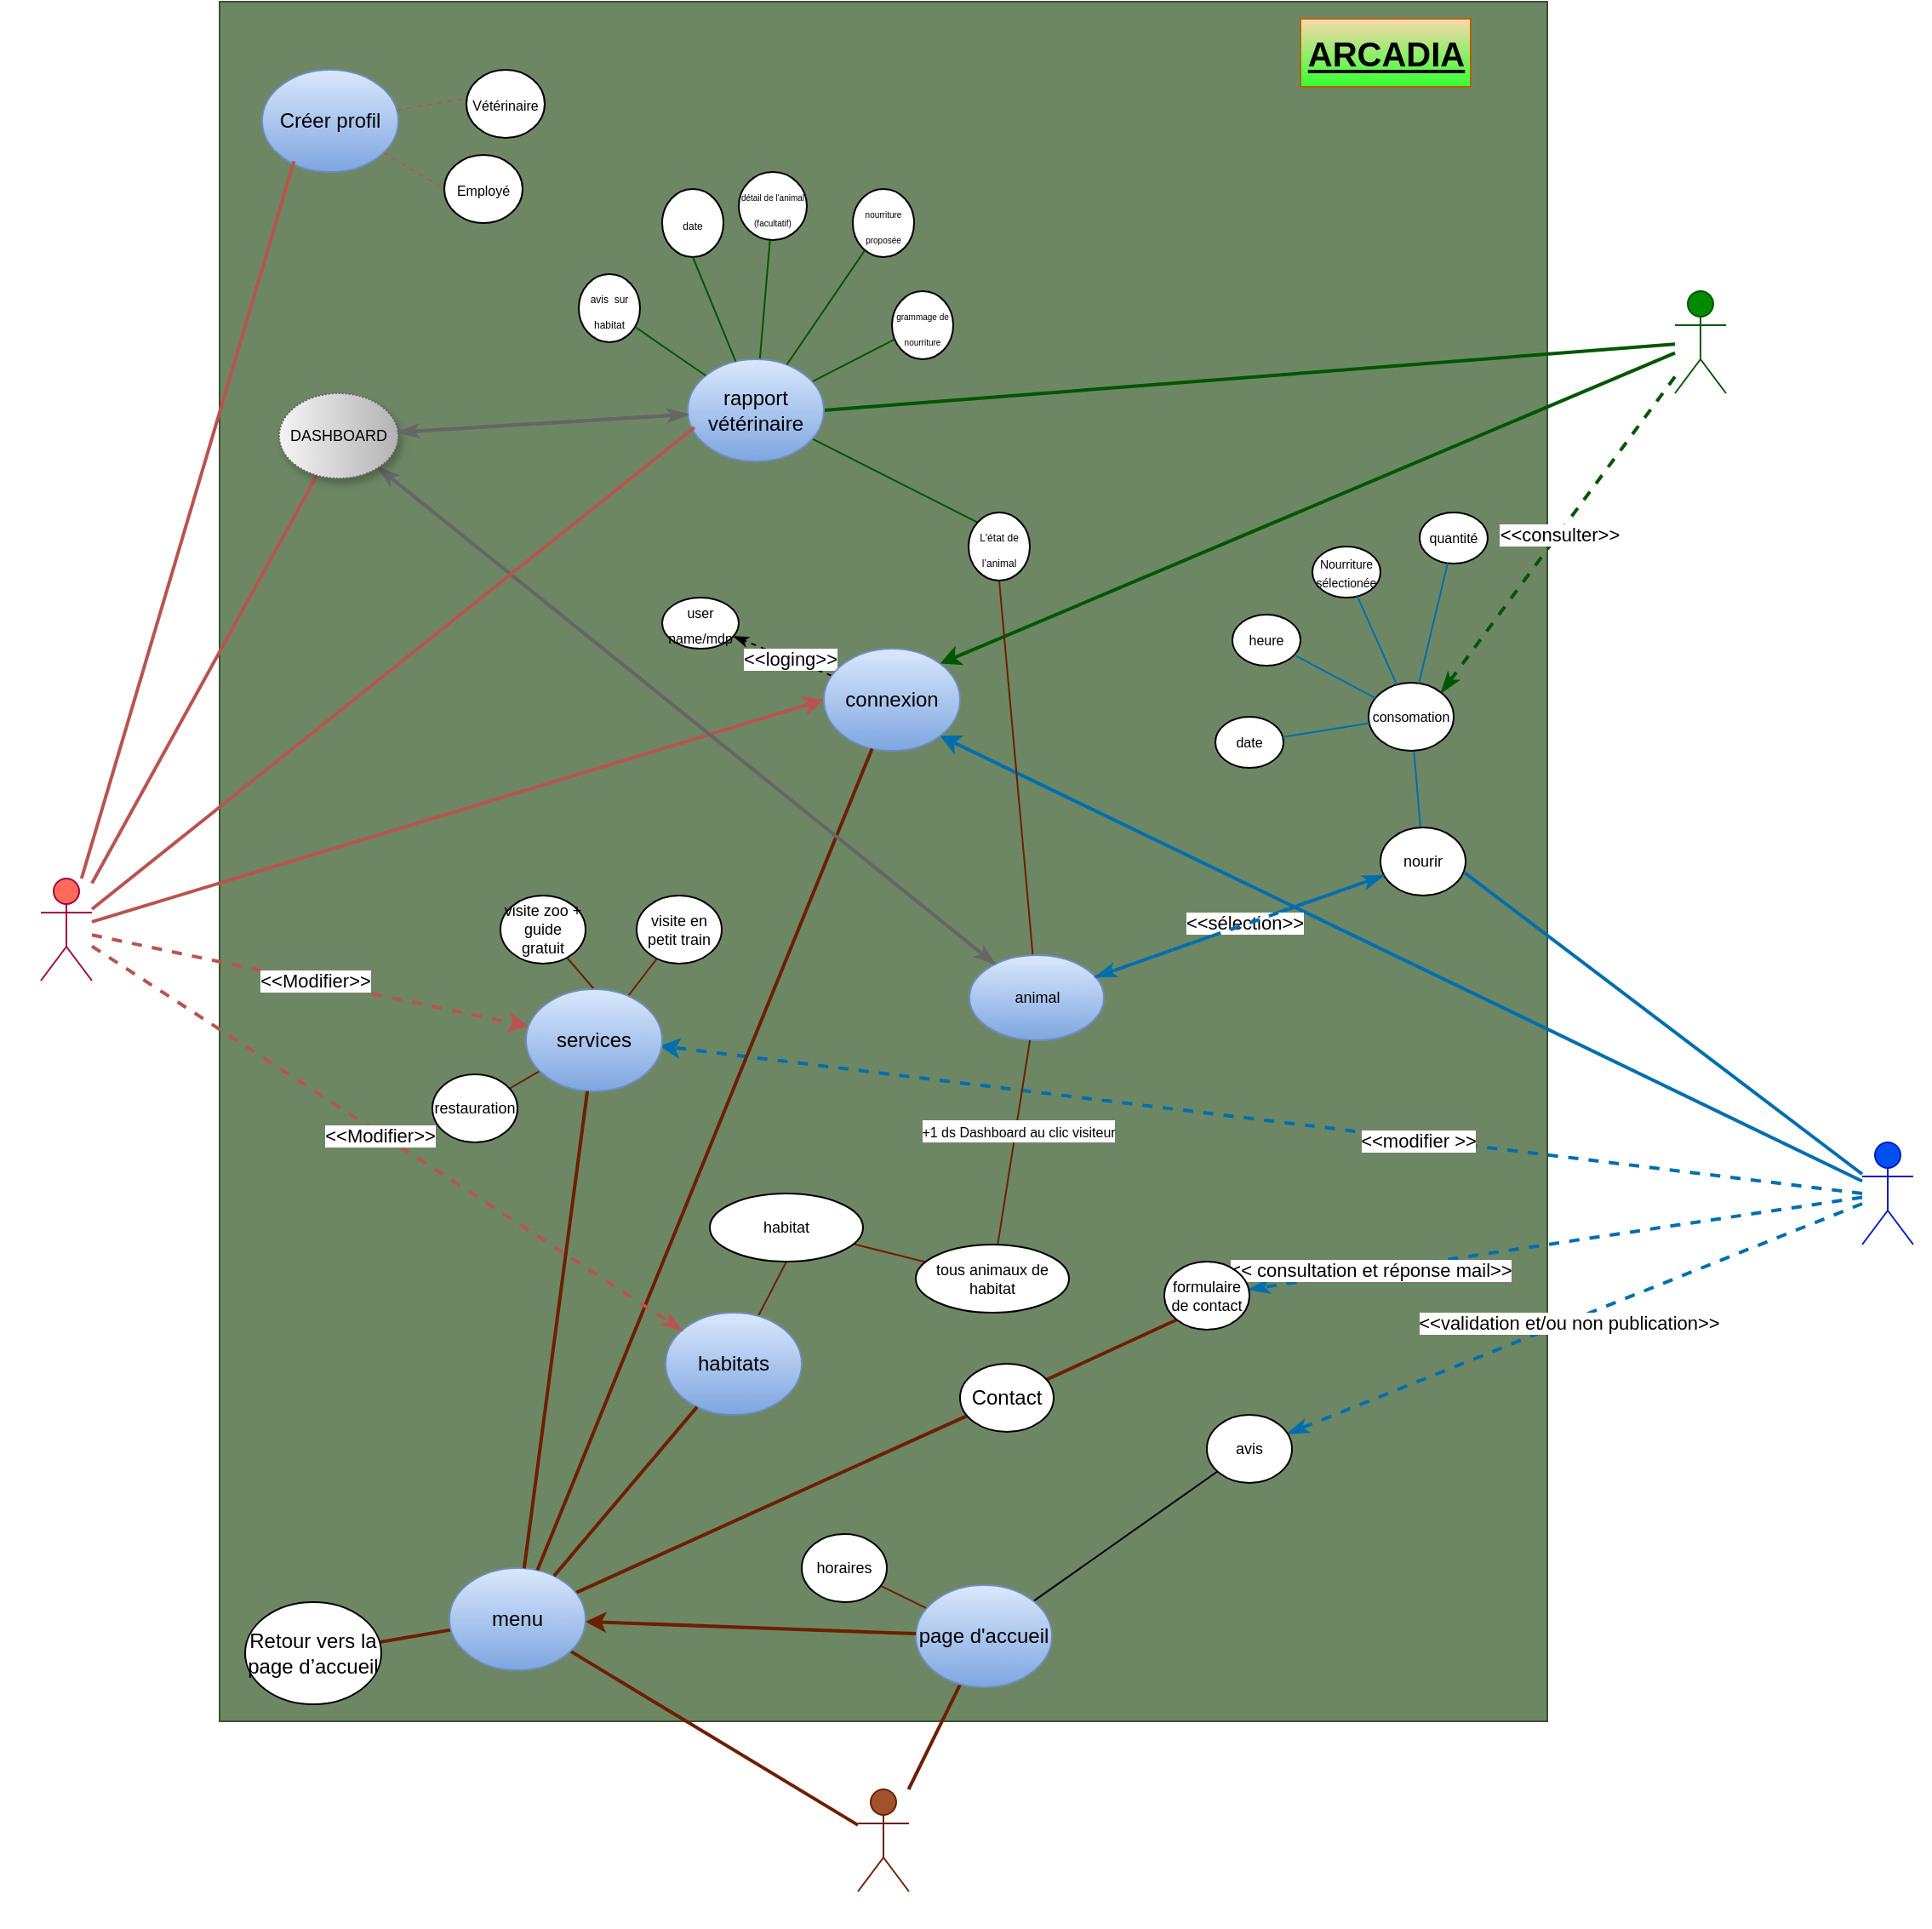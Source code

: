 <mxfile version="24.5.5" type="github">
  <diagram name="Page-1" id="rsjz5suLUUrzKHTADZAI">
    <mxGraphModel dx="1687" dy="918" grid="1" gridSize="10" guides="1" tooltips="1" connect="1" arrows="1" fold="1" page="1" pageScale="1" pageWidth="827" pageHeight="1169" math="0" shadow="0">
      <root>
        <mxCell id="0" />
        <mxCell id="1" parent="0" />
        <mxCell id="txctGyOCD1CNv80oOnHS-2" value="" style="rounded=0;whiteSpace=wrap;html=1;fillColor=#6d8764;strokeColor=#3A5431;fontColor=#ffffff;" parent="1" vertex="1">
          <mxGeometry x="185" y="70" width="780" height="1010" as="geometry" />
        </mxCell>
        <mxCell id="txctGyOCD1CNv80oOnHS-3" value="&lt;font style=&quot;font-size: 20px;&quot;&gt;ARCADIA&lt;/font&gt;" style="text;fillColor=#fad7ac;html=1;fontSize=24;fontStyle=5;verticalAlign=middle;align=center;strokeColor=#b46504;gradientColor=#33FF33;" parent="1" vertex="1">
          <mxGeometry x="820" y="80" width="100" height="40" as="geometry" />
        </mxCell>
        <mxCell id="txctGyOCD1CNv80oOnHS-36" style="rounded=0;orthogonalLoop=1;jettySize=auto;html=1;entryX=0;entryY=0.5;entryDx=0;entryDy=0;strokeWidth=2;fillColor=#f8cecc;gradientColor=#ea6b66;strokeColor=#b85450;" parent="1" source="txctGyOCD1CNv80oOnHS-8" target="txctGyOCD1CNv80oOnHS-22" edge="1">
          <mxGeometry relative="1" as="geometry" />
        </mxCell>
        <mxCell id="txctGyOCD1CNv80oOnHS-107" style="rounded=0;orthogonalLoop=1;jettySize=auto;html=1;dashed=1;fillColor=#f8cecc;gradientColor=#ea6b66;strokeColor=#b85450;strokeWidth=2;" parent="1" source="txctGyOCD1CNv80oOnHS-8" target="txctGyOCD1CNv80oOnHS-19" edge="1">
          <mxGeometry relative="1" as="geometry" />
        </mxCell>
        <mxCell id="txctGyOCD1CNv80oOnHS-110" value="&amp;lt;&amp;lt;Modifier&amp;gt;&amp;gt;" style="edgeLabel;html=1;align=center;verticalAlign=middle;resizable=0;points=[];" parent="txctGyOCD1CNv80oOnHS-107" vertex="1" connectable="0">
          <mxGeometry x="0.019" y="1" relative="1" as="geometry">
            <mxPoint as="offset" />
          </mxGeometry>
        </mxCell>
        <mxCell id="aKgSQbWeLLbsCAJ8le8e-22" style="rounded=0;orthogonalLoop=1;jettySize=auto;html=1;endArrow=none;endFill=0;fillColor=#f8cecc;gradientColor=#ea6b66;strokeColor=#b85450;strokeWidth=2;" edge="1" parent="1" source="txctGyOCD1CNv80oOnHS-8" target="txctGyOCD1CNv80oOnHS-54">
          <mxGeometry relative="1" as="geometry" />
        </mxCell>
        <mxCell id="txctGyOCD1CNv80oOnHS-8" value="Administrateur" style="shape=umlActor;verticalLabelPosition=bottom;verticalAlign=top;html=1;outlineConnect=0;fillColor=#FF6A59;strokeColor=#A50040;fontColor=#ffffff;" parent="1" vertex="1">
          <mxGeometry x="80" y="585" width="30" height="60" as="geometry" />
        </mxCell>
        <mxCell id="txctGyOCD1CNv80oOnHS-34" style="rounded=0;orthogonalLoop=1;jettySize=auto;html=1;entryX=1;entryY=1;entryDx=0;entryDy=0;strokeWidth=2;fillColor=#1ba1e2;strokeColor=#006EAF;" parent="1" source="txctGyOCD1CNv80oOnHS-9" target="txctGyOCD1CNv80oOnHS-22" edge="1">
          <mxGeometry relative="1" as="geometry" />
        </mxCell>
        <mxCell id="txctGyOCD1CNv80oOnHS-97" style="rounded=0;orthogonalLoop=1;jettySize=auto;html=1;dashed=1;endArrow=classicThin;endFill=1;strokeWidth=2;fillColor=#1ba1e2;strokeColor=#006EAF;" parent="1" source="txctGyOCD1CNv80oOnHS-9" target="txctGyOCD1CNv80oOnHS-62" edge="1">
          <mxGeometry relative="1" as="geometry" />
        </mxCell>
        <mxCell id="txctGyOCD1CNv80oOnHS-98" value="&amp;lt;&amp;lt;validation et/ou non publication&amp;gt;&amp;gt;&amp;nbsp;" style="edgeLabel;html=1;align=center;verticalAlign=middle;resizable=0;points=[];" parent="txctGyOCD1CNv80oOnHS-97" vertex="1" connectable="0">
          <mxGeometry x="0.018" y="1" relative="1" as="geometry">
            <mxPoint as="offset" />
          </mxGeometry>
        </mxCell>
        <mxCell id="txctGyOCD1CNv80oOnHS-99" style="rounded=0;orthogonalLoop=1;jettySize=auto;html=1;dashed=1;endArrow=classicThin;endFill=1;fillColor=#1ba1e2;strokeColor=#006EAF;strokeWidth=2;" parent="1" source="txctGyOCD1CNv80oOnHS-9" target="txctGyOCD1CNv80oOnHS-51" edge="1">
          <mxGeometry relative="1" as="geometry" />
        </mxCell>
        <mxCell id="txctGyOCD1CNv80oOnHS-101" value="&amp;lt;&amp;lt; consultation et réponse mail&amp;gt;&amp;gt;" style="edgeLabel;html=1;align=center;verticalAlign=middle;resizable=0;points=[];" parent="txctGyOCD1CNv80oOnHS-99" vertex="1" connectable="0">
          <mxGeometry x="0.602" y="-1" relative="1" as="geometry">
            <mxPoint as="offset" />
          </mxGeometry>
        </mxCell>
        <mxCell id="txctGyOCD1CNv80oOnHS-102" style="rounded=0;orthogonalLoop=1;jettySize=auto;html=1;dashed=1;entryX=0.98;entryY=0.555;entryDx=0;entryDy=0;entryPerimeter=0;fillColor=#1ba1e2;strokeColor=#006EAF;strokeWidth=2;" parent="1" target="txctGyOCD1CNv80oOnHS-19" edge="1">
          <mxGeometry relative="1" as="geometry">
            <mxPoint x="429.767" y="493.432" as="targetPoint" />
            <mxPoint x="1150" y="770" as="sourcePoint" />
          </mxGeometry>
        </mxCell>
        <mxCell id="txctGyOCD1CNv80oOnHS-103" value="&amp;lt;&amp;lt;modifier &amp;gt;&amp;gt;" style="edgeLabel;html=1;align=center;verticalAlign=middle;resizable=0;points=[];" parent="txctGyOCD1CNv80oOnHS-102" vertex="1" connectable="0">
          <mxGeometry x="-0.261" y="1" relative="1" as="geometry">
            <mxPoint as="offset" />
          </mxGeometry>
        </mxCell>
        <mxCell id="txctGyOCD1CNv80oOnHS-9" value="Employé&amp;nbsp;" style="shape=umlActor;verticalLabelPosition=bottom;verticalAlign=top;html=1;outlineConnect=0;fillColor=#0050ef;strokeColor=#001DBC;fontColor=#ffffff;" parent="1" vertex="1">
          <mxGeometry x="1150" y="740" width="30" height="60" as="geometry" />
        </mxCell>
        <mxCell id="txctGyOCD1CNv80oOnHS-17" style="rounded=0;orthogonalLoop=1;jettySize=auto;html=1;endArrow=none;endFill=0;strokeWidth=2;fillColor=#a0522d;strokeColor=#6D1F00;" parent="1" source="txctGyOCD1CNv80oOnHS-10" target="txctGyOCD1CNv80oOnHS-16" edge="1">
          <mxGeometry relative="1" as="geometry" />
        </mxCell>
        <mxCell id="txctGyOCD1CNv80oOnHS-61" style="rounded=0;orthogonalLoop=1;jettySize=auto;html=1;endArrow=none;endFill=0;fillColor=#a0522d;strokeColor=#6D1F00;strokeWidth=2;" parent="1" source="txctGyOCD1CNv80oOnHS-10" target="txctGyOCD1CNv80oOnHS-60" edge="1">
          <mxGeometry relative="1" as="geometry" />
        </mxCell>
        <mxCell id="txctGyOCD1CNv80oOnHS-10" value="Visiteur" style="shape=umlActor;verticalLabelPosition=bottom;verticalAlign=top;html=1;outlineConnect=0;fillColor=#a0522d;strokeColor=#6D1F00;fontColor=#ffffff;" parent="1" vertex="1">
          <mxGeometry x="560" y="1120" width="30" height="60" as="geometry" />
        </mxCell>
        <mxCell id="txctGyOCD1CNv80oOnHS-76" style="rounded=0;orthogonalLoop=1;jettySize=auto;html=1;entryX=1;entryY=0.5;entryDx=0;entryDy=0;endArrow=none;endFill=0;fillColor=#008a00;strokeColor=#005700;strokeWidth=2;" parent="1" source="txctGyOCD1CNv80oOnHS-11" target="txctGyOCD1CNv80oOnHS-75" edge="1">
          <mxGeometry relative="1" as="geometry" />
        </mxCell>
        <mxCell id="aKgSQbWeLLbsCAJ8le8e-19" style="rounded=0;orthogonalLoop=1;jettySize=auto;html=1;entryX=1;entryY=0;entryDx=0;entryDy=0;endArrow=classicThin;endFill=1;dashed=1;fillColor=#008a00;strokeColor=#005700;strokeWidth=2;" edge="1" parent="1" source="txctGyOCD1CNv80oOnHS-11" target="aKgSQbWeLLbsCAJ8le8e-8">
          <mxGeometry relative="1" as="geometry" />
        </mxCell>
        <mxCell id="aKgSQbWeLLbsCAJ8le8e-20" value="&amp;lt;&amp;lt;consulter&amp;gt;&amp;gt;" style="edgeLabel;html=1;align=center;verticalAlign=middle;resizable=0;points=[];" vertex="1" connectable="0" parent="aKgSQbWeLLbsCAJ8le8e-19">
          <mxGeometry x="-0.001" relative="1" as="geometry">
            <mxPoint as="offset" />
          </mxGeometry>
        </mxCell>
        <mxCell id="txctGyOCD1CNv80oOnHS-11" value="Vétérinaire" style="shape=umlActor;verticalLabelPosition=bottom;verticalAlign=top;html=1;outlineConnect=0;fillColor=#008a00;strokeColor=#005700;fontColor=#ffffff;" parent="1" vertex="1">
          <mxGeometry x="1040" y="240" width="30" height="60" as="geometry" />
        </mxCell>
        <mxCell id="txctGyOCD1CNv80oOnHS-14" value="&lt;font style=&quot;font-size: 8px;&quot;&gt;user name/mdp&lt;/font&gt;" style="ellipse;whiteSpace=wrap;html=1;" parent="1" vertex="1">
          <mxGeometry x="445" y="420" width="45" height="30" as="geometry" />
        </mxCell>
        <mxCell id="txctGyOCD1CNv80oOnHS-23" value="" style="rounded=0;orthogonalLoop=1;jettySize=auto;html=1;endArrow=none;endFill=0;strokeWidth=2;fillColor=#a0522d;strokeColor=#6D1F00;" parent="1" source="txctGyOCD1CNv80oOnHS-16" target="txctGyOCD1CNv80oOnHS-20" edge="1">
          <mxGeometry relative="1" as="geometry" />
        </mxCell>
        <mxCell id="txctGyOCD1CNv80oOnHS-24" style="rounded=0;orthogonalLoop=1;jettySize=auto;html=1;endArrow=none;endFill=0;fillColor=#a0522d;strokeColor=#6D1F00;strokeWidth=2;" parent="1" source="txctGyOCD1CNv80oOnHS-16" target="txctGyOCD1CNv80oOnHS-18" edge="1">
          <mxGeometry relative="1" as="geometry" />
        </mxCell>
        <mxCell id="txctGyOCD1CNv80oOnHS-16" value="menu" style="ellipse;whiteSpace=wrap;html=1;fillColor=#dae8fc;gradientColor=#7ea6e0;strokeColor=#6c8ebf;" parent="1" vertex="1">
          <mxGeometry x="320" y="990" width="80" height="60" as="geometry" />
        </mxCell>
        <mxCell id="txctGyOCD1CNv80oOnHS-18" value="Retour vers la page d’accueil" style="ellipse;whiteSpace=wrap;html=1;" parent="1" vertex="1">
          <mxGeometry x="200" y="1010" width="80" height="60" as="geometry" />
        </mxCell>
        <mxCell id="txctGyOCD1CNv80oOnHS-47" style="rounded=0;orthogonalLoop=1;jettySize=auto;html=1;endArrow=none;endFill=0;fillColor=#a0522d;strokeColor=#6D1F00;" parent="1" source="txctGyOCD1CNv80oOnHS-19" target="txctGyOCD1CNv80oOnHS-43" edge="1">
          <mxGeometry relative="1" as="geometry" />
        </mxCell>
        <mxCell id="txctGyOCD1CNv80oOnHS-48" style="rounded=0;orthogonalLoop=1;jettySize=auto;html=1;exitX=0.5;exitY=0;exitDx=0;exitDy=0;endArrow=none;endFill=0;fillColor=#a0522d;strokeColor=#6D1F00;" parent="1" source="txctGyOCD1CNv80oOnHS-19" target="txctGyOCD1CNv80oOnHS-45" edge="1">
          <mxGeometry relative="1" as="geometry" />
        </mxCell>
        <mxCell id="txctGyOCD1CNv80oOnHS-49" style="rounded=0;orthogonalLoop=1;jettySize=auto;html=1;endArrow=none;endFill=0;fillColor=#a0522d;strokeColor=#6D1F00;" parent="1" source="txctGyOCD1CNv80oOnHS-19" target="txctGyOCD1CNv80oOnHS-46" edge="1">
          <mxGeometry relative="1" as="geometry" />
        </mxCell>
        <mxCell id="txctGyOCD1CNv80oOnHS-19" value="services" style="ellipse;whiteSpace=wrap;html=1;fillColor=#dae8fc;gradientColor=#7ea6e0;strokeColor=#6c8ebf;" parent="1" vertex="1">
          <mxGeometry x="365" y="650" width="80" height="60" as="geometry" />
        </mxCell>
        <mxCell id="txctGyOCD1CNv80oOnHS-59" style="rounded=0;orthogonalLoop=1;jettySize=auto;html=1;entryX=0;entryY=1;entryDx=0;entryDy=0;endArrow=none;endFill=0;fillColor=#a0522d;strokeColor=#6D1F00;strokeWidth=2;" parent="1" source="txctGyOCD1CNv80oOnHS-20" target="txctGyOCD1CNv80oOnHS-51" edge="1">
          <mxGeometry relative="1" as="geometry" />
        </mxCell>
        <mxCell id="txctGyOCD1CNv80oOnHS-20" value="Contact" style="ellipse;whiteSpace=wrap;html=1;" parent="1" vertex="1">
          <mxGeometry x="620" y="870" width="55" height="40" as="geometry" />
        </mxCell>
        <mxCell id="txctGyOCD1CNv80oOnHS-56" style="rounded=0;orthogonalLoop=1;jettySize=auto;html=1;entryX=0.5;entryY=1;entryDx=0;entryDy=0;endArrow=none;endFill=0;fillColor=#a0522d;strokeColor=#6D1F00;" parent="1" source="txctGyOCD1CNv80oOnHS-21" target="txctGyOCD1CNv80oOnHS-50" edge="1">
          <mxGeometry relative="1" as="geometry" />
        </mxCell>
        <mxCell id="txctGyOCD1CNv80oOnHS-21" value="habitats" style="ellipse;whiteSpace=wrap;html=1;fillColor=#dae8fc;gradientColor=#7ea6e0;strokeColor=#6c8ebf;" parent="1" vertex="1">
          <mxGeometry x="447" y="840" width="80" height="60" as="geometry" />
        </mxCell>
        <mxCell id="txctGyOCD1CNv80oOnHS-114" style="rounded=0;orthogonalLoop=1;jettySize=auto;html=1;endArrow=classicThin;endFill=1;dashed=1;" parent="1" source="txctGyOCD1CNv80oOnHS-22" target="txctGyOCD1CNv80oOnHS-14" edge="1">
          <mxGeometry relative="1" as="geometry" />
        </mxCell>
        <mxCell id="txctGyOCD1CNv80oOnHS-115" value="&amp;lt;&amp;lt;loging&amp;gt;&amp;gt;" style="edgeLabel;html=1;align=center;verticalAlign=middle;resizable=0;points=[];" parent="txctGyOCD1CNv80oOnHS-114" vertex="1" connectable="0">
          <mxGeometry x="-0.135" relative="1" as="geometry">
            <mxPoint as="offset" />
          </mxGeometry>
        </mxCell>
        <mxCell id="txctGyOCD1CNv80oOnHS-22" value="connexion" style="ellipse;whiteSpace=wrap;html=1;fillColor=#dae8fc;gradientColor=#7ea6e0;strokeColor=#6c8ebf;" parent="1" vertex="1">
          <mxGeometry x="540" y="450" width="80" height="60" as="geometry" />
        </mxCell>
        <mxCell id="txctGyOCD1CNv80oOnHS-25" style="rounded=0;orthogonalLoop=1;jettySize=auto;html=1;endArrow=none;endFill=0;fillColor=#a0522d;strokeColor=#6D1F00;strokeWidth=2;" parent="1" source="txctGyOCD1CNv80oOnHS-19" target="txctGyOCD1CNv80oOnHS-16" edge="1">
          <mxGeometry relative="1" as="geometry" />
        </mxCell>
        <mxCell id="txctGyOCD1CNv80oOnHS-26" style="rounded=0;orthogonalLoop=1;jettySize=auto;html=1;endArrow=none;endFill=0;strokeWidth=2;fillColor=#a0522d;strokeColor=#6D1F00;" parent="1" source="txctGyOCD1CNv80oOnHS-21" target="txctGyOCD1CNv80oOnHS-16" edge="1">
          <mxGeometry relative="1" as="geometry" />
        </mxCell>
        <mxCell id="txctGyOCD1CNv80oOnHS-27" style="rounded=0;orthogonalLoop=1;jettySize=auto;html=1;endArrow=none;endFill=0;fillColor=#a0522d;strokeColor=#6D1F00;strokeWidth=2;" parent="1" source="txctGyOCD1CNv80oOnHS-22" target="txctGyOCD1CNv80oOnHS-16" edge="1">
          <mxGeometry relative="1" as="geometry" />
        </mxCell>
        <mxCell id="txctGyOCD1CNv80oOnHS-35" style="rounded=0;orthogonalLoop=1;jettySize=auto;html=1;entryX=1;entryY=0;entryDx=0;entryDy=0;fillColor=#008a00;strokeColor=#005700;strokeWidth=2;" parent="1" source="txctGyOCD1CNv80oOnHS-11" target="txctGyOCD1CNv80oOnHS-22" edge="1">
          <mxGeometry relative="1" as="geometry">
            <mxPoint x="640" y="580" as="targetPoint" />
          </mxGeometry>
        </mxCell>
        <mxCell id="txctGyOCD1CNv80oOnHS-43" value="visite en petit train" style="ellipse;whiteSpace=wrap;html=1;fontSize=9;" parent="1" vertex="1">
          <mxGeometry x="430" y="595" width="50" height="40" as="geometry" />
        </mxCell>
        <mxCell id="txctGyOCD1CNv80oOnHS-45" value="visite zoo + guide gratuit" style="ellipse;whiteSpace=wrap;html=1;fontSize=9;" parent="1" vertex="1">
          <mxGeometry x="350" y="595" width="50" height="40" as="geometry" />
        </mxCell>
        <mxCell id="txctGyOCD1CNv80oOnHS-46" value="restauration" style="ellipse;whiteSpace=wrap;html=1;fontSize=9;" parent="1" vertex="1">
          <mxGeometry x="310" y="700" width="50" height="40" as="geometry" />
        </mxCell>
        <mxCell id="txctGyOCD1CNv80oOnHS-57" style="rounded=0;orthogonalLoop=1;jettySize=auto;html=1;endArrow=none;endFill=0;fillColor=#a0522d;strokeColor=#6D1F00;" parent="1" source="txctGyOCD1CNv80oOnHS-50" target="txctGyOCD1CNv80oOnHS-55" edge="1">
          <mxGeometry relative="1" as="geometry" />
        </mxCell>
        <mxCell id="txctGyOCD1CNv80oOnHS-50" value="habitat" style="ellipse;whiteSpace=wrap;html=1;fontSize=9;" parent="1" vertex="1">
          <mxGeometry x="473" y="770" width="90" height="40" as="geometry" />
        </mxCell>
        <mxCell id="txctGyOCD1CNv80oOnHS-51" value="formulaire de contact" style="ellipse;whiteSpace=wrap;html=1;fontSize=9;" parent="1" vertex="1">
          <mxGeometry x="740" y="810" width="50" height="40" as="geometry" />
        </mxCell>
        <mxCell id="txctGyOCD1CNv80oOnHS-106" style="rounded=0;orthogonalLoop=1;jettySize=auto;html=1;entryX=0.5;entryY=1;entryDx=0;entryDy=0;endArrow=none;endFill=0;fillColor=#a0522d;strokeColor=#6D1F00;" parent="1" source="txctGyOCD1CNv80oOnHS-52" target="txctGyOCD1CNv80oOnHS-87" edge="1">
          <mxGeometry relative="1" as="geometry" />
        </mxCell>
        <mxCell id="aKgSQbWeLLbsCAJ8le8e-25" style="rounded=0;orthogonalLoop=1;jettySize=auto;html=1;endArrow=classicThin;endFill=1;fillColor=#f5f5f5;gradientColor=#b3b3b3;strokeColor=#666666;strokeWidth=2;" edge="1" parent="1" source="txctGyOCD1CNv80oOnHS-52" target="txctGyOCD1CNv80oOnHS-54">
          <mxGeometry relative="1" as="geometry" />
        </mxCell>
        <mxCell id="txctGyOCD1CNv80oOnHS-52" value="animal" style="ellipse;whiteSpace=wrap;html=1;fontSize=9;fillColor=#dae8fc;strokeColor=#6c8ebf;gradientColor=#7ea6e0;" parent="1" vertex="1">
          <mxGeometry x="625.5" y="630" width="79" height="50" as="geometry" />
        </mxCell>
        <mxCell id="aKgSQbWeLLbsCAJ8le8e-5" style="rounded=0;orthogonalLoop=1;jettySize=auto;html=1;dashed=1;endArrow=classicThin;endFill=1;fillColor=#1ba1e2;strokeColor=#006EAF;strokeWidth=2;" edge="1" parent="1" source="txctGyOCD1CNv80oOnHS-53" target="txctGyOCD1CNv80oOnHS-52">
          <mxGeometry relative="1" as="geometry" />
        </mxCell>
        <mxCell id="aKgSQbWeLLbsCAJ8le8e-6" value="&amp;lt;&amp;lt;sélection&amp;gt;&amp;gt;" style="edgeLabel;html=1;align=center;verticalAlign=middle;resizable=0;points=[];" vertex="1" connectable="0" parent="aKgSQbWeLLbsCAJ8le8e-5">
          <mxGeometry x="-0.039" y="-1" relative="1" as="geometry">
            <mxPoint as="offset" />
          </mxGeometry>
        </mxCell>
        <mxCell id="aKgSQbWeLLbsCAJ8le8e-13" style="rounded=0;orthogonalLoop=1;jettySize=auto;html=1;endArrow=none;endFill=0;fillColor=#1ba1e2;strokeColor=#006EAF;" edge="1" parent="1" source="txctGyOCD1CNv80oOnHS-53" target="aKgSQbWeLLbsCAJ8le8e-8">
          <mxGeometry relative="1" as="geometry" />
        </mxCell>
        <mxCell id="txctGyOCD1CNv80oOnHS-53" value="nourir" style="ellipse;whiteSpace=wrap;html=1;fontSize=9;" parent="1" vertex="1">
          <mxGeometry x="867" y="555" width="50" height="40" as="geometry" />
        </mxCell>
        <mxCell id="aKgSQbWeLLbsCAJ8le8e-26" style="rounded=0;orthogonalLoop=1;jettySize=auto;html=1;endArrow=classicThin;endFill=1;fillColor=#f5f5f5;gradientColor=#b3b3b3;strokeColor=#666666;strokeWidth=2;" edge="1" parent="1" source="txctGyOCD1CNv80oOnHS-54" target="txctGyOCD1CNv80oOnHS-52">
          <mxGeometry relative="1" as="geometry" />
        </mxCell>
        <mxCell id="txctGyOCD1CNv80oOnHS-54" value="DASHBOARD" style="ellipse;whiteSpace=wrap;html=1;fontSize=9;fillColor=#f5f5f5;gradientColor=#b3b3b3;strokeColor=#666666;gradientDirection=east;dashed=1;dashPattern=1 1;shadow=1;" parent="1" vertex="1">
          <mxGeometry x="220" y="300" width="70" height="50" as="geometry" />
        </mxCell>
        <mxCell id="txctGyOCD1CNv80oOnHS-58" style="rounded=0;orthogonalLoop=1;jettySize=auto;html=1;endArrow=none;endFill=0;fillColor=#a0522d;strokeColor=#6D1F00;" parent="1" source="txctGyOCD1CNv80oOnHS-55" target="txctGyOCD1CNv80oOnHS-52" edge="1">
          <mxGeometry relative="1" as="geometry" />
        </mxCell>
        <mxCell id="aKgSQbWeLLbsCAJ8le8e-28" value="&lt;font style=&quot;font-size: 8px;&quot;&gt;+1 ds Dashboard au clic visiteur&lt;/font&gt;" style="edgeLabel;html=1;align=center;verticalAlign=middle;resizable=0;points=[];" vertex="1" connectable="0" parent="txctGyOCD1CNv80oOnHS-58">
          <mxGeometry x="0.126" y="-1" relative="1" as="geometry">
            <mxPoint as="offset" />
          </mxGeometry>
        </mxCell>
        <mxCell id="txctGyOCD1CNv80oOnHS-55" value="tous animaux de habitat" style="ellipse;whiteSpace=wrap;html=1;fontSize=9;" parent="1" vertex="1">
          <mxGeometry x="594" y="800" width="90" height="40" as="geometry" />
        </mxCell>
        <mxCell id="txctGyOCD1CNv80oOnHS-63" style="rounded=0;orthogonalLoop=1;jettySize=auto;html=1;endArrow=none;endFill=0;" parent="1" source="txctGyOCD1CNv80oOnHS-60" target="txctGyOCD1CNv80oOnHS-62" edge="1">
          <mxGeometry relative="1" as="geometry" />
        </mxCell>
        <mxCell id="txctGyOCD1CNv80oOnHS-67" style="rounded=0;orthogonalLoop=1;jettySize=auto;html=1;endArrow=none;endFill=0;fillColor=#a0522d;strokeColor=#6D1F00;" parent="1" source="txctGyOCD1CNv80oOnHS-60" target="txctGyOCD1CNv80oOnHS-66" edge="1">
          <mxGeometry relative="1" as="geometry" />
        </mxCell>
        <mxCell id="txctGyOCD1CNv80oOnHS-60" value="page d&#39;accueil" style="ellipse;whiteSpace=wrap;html=1;fillColor=#dae8fc;gradientColor=#7ea6e0;strokeColor=#6c8ebf;" parent="1" vertex="1">
          <mxGeometry x="594" y="1000" width="80" height="60" as="geometry" />
        </mxCell>
        <mxCell id="txctGyOCD1CNv80oOnHS-62" value="avis" style="ellipse;whiteSpace=wrap;html=1;fontSize=9;" parent="1" vertex="1">
          <mxGeometry x="765" y="900" width="50" height="40" as="geometry" />
        </mxCell>
        <mxCell id="txctGyOCD1CNv80oOnHS-66" value="horaires" style="ellipse;whiteSpace=wrap;html=1;fontSize=9;" parent="1" vertex="1">
          <mxGeometry x="527" y="970" width="50" height="40" as="geometry" />
        </mxCell>
        <mxCell id="txctGyOCD1CNv80oOnHS-73" style="rounded=0;orthogonalLoop=1;jettySize=auto;html=1;entryX=0;entryY=0.5;entryDx=0;entryDy=0;endArrow=none;endFill=0;dashed=1;fillColor=#f8cecc;gradientColor=#ea6b66;strokeColor=#b85450;" parent="1" source="txctGyOCD1CNv80oOnHS-68" target="txctGyOCD1CNv80oOnHS-71" edge="1">
          <mxGeometry relative="1" as="geometry" />
        </mxCell>
        <mxCell id="txctGyOCD1CNv80oOnHS-68" value="Créer profil" style="ellipse;whiteSpace=wrap;html=1;fillColor=#dae8fc;gradientColor=#7ea6e0;strokeColor=#6c8ebf;" parent="1" vertex="1">
          <mxGeometry x="210" y="110" width="80" height="60" as="geometry" />
        </mxCell>
        <mxCell id="txctGyOCD1CNv80oOnHS-69" value="&lt;font style=&quot;font-size: 8px;&quot;&gt;Vétérinaire&lt;/font&gt;" style="ellipse;whiteSpace=wrap;html=1;" parent="1" vertex="1">
          <mxGeometry x="330" y="110" width="46" height="40" as="geometry" />
        </mxCell>
        <mxCell id="txctGyOCD1CNv80oOnHS-71" value="&lt;span style=&quot;font-size: 8px;&quot;&gt;Employé&lt;/span&gt;" style="ellipse;whiteSpace=wrap;html=1;" parent="1" vertex="1">
          <mxGeometry x="317" y="160" width="46" height="40" as="geometry" />
        </mxCell>
        <mxCell id="txctGyOCD1CNv80oOnHS-72" style="rounded=0;orthogonalLoop=1;jettySize=auto;html=1;entryX=0.018;entryY=0.416;entryDx=0;entryDy=0;entryPerimeter=0;endArrow=none;endFill=0;dashed=1;fillColor=#f8cecc;gradientColor=#ea6b66;strokeColor=#b85450;" parent="1" source="txctGyOCD1CNv80oOnHS-68" target="txctGyOCD1CNv80oOnHS-69" edge="1">
          <mxGeometry relative="1" as="geometry" />
        </mxCell>
        <mxCell id="txctGyOCD1CNv80oOnHS-74" style="rounded=0;orthogonalLoop=1;jettySize=auto;html=1;entryX=0.234;entryY=0.895;entryDx=0;entryDy=0;entryPerimeter=0;endArrow=none;endFill=0;fillColor=#f8cecc;gradientColor=#ea6b66;strokeColor=#b85450;strokeWidth=2;" parent="1" source="txctGyOCD1CNv80oOnHS-8" target="txctGyOCD1CNv80oOnHS-68" edge="1">
          <mxGeometry relative="1" as="geometry" />
        </mxCell>
        <mxCell id="txctGyOCD1CNv80oOnHS-88" style="rounded=0;orthogonalLoop=1;jettySize=auto;html=1;entryX=0;entryY=0;entryDx=0;entryDy=0;endArrow=none;endFill=0;fillColor=#008a00;strokeColor=#005700;" parent="1" source="txctGyOCD1CNv80oOnHS-75" target="txctGyOCD1CNv80oOnHS-87" edge="1">
          <mxGeometry relative="1" as="geometry" />
        </mxCell>
        <mxCell id="txctGyOCD1CNv80oOnHS-92" style="rounded=0;orthogonalLoop=1;jettySize=auto;html=1;endArrow=none;endFill=0;fillColor=#008a00;strokeColor=#005700;" parent="1" source="txctGyOCD1CNv80oOnHS-75" target="txctGyOCD1CNv80oOnHS-83" edge="1">
          <mxGeometry relative="1" as="geometry" />
        </mxCell>
        <mxCell id="txctGyOCD1CNv80oOnHS-104" style="rounded=0;orthogonalLoop=1;jettySize=auto;html=1;endArrow=none;endFill=0;fillColor=#008a00;strokeColor=#005700;" parent="1" source="txctGyOCD1CNv80oOnHS-75" target="txctGyOCD1CNv80oOnHS-78" edge="1">
          <mxGeometry relative="1" as="geometry" />
        </mxCell>
        <mxCell id="aKgSQbWeLLbsCAJ8le8e-24" style="rounded=0;orthogonalLoop=1;jettySize=auto;html=1;endArrow=classicThin;endFill=1;fillColor=#f5f5f5;gradientColor=#b3b3b3;strokeColor=#666666;strokeWidth=2;" edge="1" parent="1" source="txctGyOCD1CNv80oOnHS-75" target="txctGyOCD1CNv80oOnHS-54">
          <mxGeometry relative="1" as="geometry" />
        </mxCell>
        <mxCell id="txctGyOCD1CNv80oOnHS-75" value="rapport vétérinaire" style="ellipse;whiteSpace=wrap;html=1;fillColor=#dae8fc;strokeColor=#6c8ebf;gradientColor=#7ea6e0;" parent="1" vertex="1">
          <mxGeometry x="460" y="280" width="80" height="60" as="geometry" />
        </mxCell>
        <mxCell id="txctGyOCD1CNv80oOnHS-78" value="&lt;font style=&quot;font-size: 5px;&quot;&gt;grammage de nourriture&lt;/font&gt;" style="ellipse;whiteSpace=wrap;html=1;" parent="1" vertex="1">
          <mxGeometry x="580" y="240" width="36" height="40" as="geometry" />
        </mxCell>
        <mxCell id="txctGyOCD1CNv80oOnHS-83" value="&lt;font style=&quot;font-size: 5px;&quot;&gt;détail de l&#39;animal (facultatif)&lt;/font&gt;" style="ellipse;whiteSpace=wrap;html=1;" parent="1" vertex="1">
          <mxGeometry x="490" y="170" width="40" height="40" as="geometry" />
        </mxCell>
        <mxCell id="txctGyOCD1CNv80oOnHS-84" value="&lt;span style=&quot;font-size: 6px;&quot;&gt;avis&amp;nbsp; sur habitat&lt;/span&gt;" style="ellipse;whiteSpace=wrap;html=1;" parent="1" vertex="1">
          <mxGeometry x="396" y="230" width="36" height="40" as="geometry" />
        </mxCell>
        <mxCell id="txctGyOCD1CNv80oOnHS-86" value="&lt;span style=&quot;font-size: 6px;&quot;&gt;date&lt;/span&gt;" style="ellipse;whiteSpace=wrap;html=1;" parent="1" vertex="1">
          <mxGeometry x="445" y="180" width="36" height="40" as="geometry" />
        </mxCell>
        <mxCell id="txctGyOCD1CNv80oOnHS-87" value="&lt;font style=&quot;font-size: 6px;&quot;&gt;L&#39;état de l’animal&lt;/font&gt;" style="ellipse;whiteSpace=wrap;html=1;" parent="1" vertex="1">
          <mxGeometry x="625" y="370" width="36" height="40" as="geometry" />
        </mxCell>
        <mxCell id="txctGyOCD1CNv80oOnHS-89" style="rounded=0;orthogonalLoop=1;jettySize=auto;html=1;entryX=0.5;entryY=1;entryDx=0;entryDy=0;endArrow=none;endFill=0;fillColor=#008a00;strokeColor=#005700;" parent="1" source="txctGyOCD1CNv80oOnHS-75" target="txctGyOCD1CNv80oOnHS-86" edge="1">
          <mxGeometry relative="1" as="geometry" />
        </mxCell>
        <mxCell id="txctGyOCD1CNv80oOnHS-91" style="rounded=0;orthogonalLoop=1;jettySize=auto;html=1;entryX=0.935;entryY=0.785;entryDx=0;entryDy=0;endArrow=none;endFill=0;entryPerimeter=0;fillColor=#008a00;strokeColor=#005700;" parent="1" source="txctGyOCD1CNv80oOnHS-75" target="txctGyOCD1CNv80oOnHS-84" edge="1">
          <mxGeometry relative="1" as="geometry" />
        </mxCell>
        <mxCell id="txctGyOCD1CNv80oOnHS-94" value="&lt;font style=&quot;font-size: 5px;&quot;&gt;nourriture proposée&lt;/font&gt;" style="ellipse;whiteSpace=wrap;html=1;" parent="1" vertex="1">
          <mxGeometry x="557" y="180" width="36" height="40" as="geometry" />
        </mxCell>
        <mxCell id="txctGyOCD1CNv80oOnHS-95" style="rounded=0;orthogonalLoop=1;jettySize=auto;html=1;endArrow=none;endFill=0;fillColor=#008a00;strokeColor=#005700;" parent="1" source="txctGyOCD1CNv80oOnHS-75" target="txctGyOCD1CNv80oOnHS-94" edge="1">
          <mxGeometry relative="1" as="geometry" />
        </mxCell>
        <mxCell id="txctGyOCD1CNv80oOnHS-105" style="rounded=0;orthogonalLoop=1;jettySize=auto;html=1;entryX=0.05;entryY=0.667;entryDx=0;entryDy=0;entryPerimeter=0;endArrow=none;endFill=0;fillColor=#f8cecc;gradientColor=#ea6b66;strokeColor=#b85450;strokeWidth=2;" parent="1" source="txctGyOCD1CNv80oOnHS-8" target="txctGyOCD1CNv80oOnHS-75" edge="1">
          <mxGeometry relative="1" as="geometry" />
        </mxCell>
        <mxCell id="txctGyOCD1CNv80oOnHS-111" style="rounded=0;orthogonalLoop=1;jettySize=auto;html=1;endArrow=classicThin;endFill=1;dashed=1;fillColor=#f8cecc;strokeColor=#b85450;gradientColor=#ea6b66;strokeWidth=2;" parent="1" source="txctGyOCD1CNv80oOnHS-8" target="txctGyOCD1CNv80oOnHS-21" edge="1">
          <mxGeometry relative="1" as="geometry" />
        </mxCell>
        <mxCell id="txctGyOCD1CNv80oOnHS-112" value="&amp;lt;&amp;lt;Modifier&amp;gt;&amp;gt;" style="edgeLabel;html=1;align=center;verticalAlign=middle;resizable=0;points=[];" parent="txctGyOCD1CNv80oOnHS-111" vertex="1" connectable="0">
          <mxGeometry x="-0.022" y="-1" relative="1" as="geometry">
            <mxPoint as="offset" />
          </mxGeometry>
        </mxCell>
        <mxCell id="txctGyOCD1CNv80oOnHS-113" style="rounded=0;orthogonalLoop=1;jettySize=auto;html=1;fillColor=#a0522d;strokeColor=#6D1F00;strokeWidth=2;" parent="1" source="txctGyOCD1CNv80oOnHS-60" target="txctGyOCD1CNv80oOnHS-16" edge="1">
          <mxGeometry relative="1" as="geometry" />
        </mxCell>
        <mxCell id="aKgSQbWeLLbsCAJ8le8e-4" style="rounded=0;orthogonalLoop=1;jettySize=auto;html=1;entryX=0.988;entryY=0.665;entryDx=0;entryDy=0;entryPerimeter=0;endArrow=none;endFill=0;strokeWidth=2;fillColor=#1ba1e2;strokeColor=#006EAF;" edge="1" parent="1" source="txctGyOCD1CNv80oOnHS-9" target="txctGyOCD1CNv80oOnHS-53">
          <mxGeometry relative="1" as="geometry" />
        </mxCell>
        <mxCell id="aKgSQbWeLLbsCAJ8le8e-8" value="&lt;font style=&quot;font-size: 8px;&quot;&gt;consomation&lt;/font&gt;" style="ellipse;whiteSpace=wrap;html=1;fontSize=9;" vertex="1" parent="1">
          <mxGeometry x="860" y="470" width="50" height="40" as="geometry" />
        </mxCell>
        <mxCell id="aKgSQbWeLLbsCAJ8le8e-9" value="&lt;font style=&quot;font-size: 8px;&quot;&gt;date&lt;/font&gt;" style="ellipse;whiteSpace=wrap;html=1;fontSize=9;" vertex="1" parent="1">
          <mxGeometry x="770" y="490" width="40" height="30" as="geometry" />
        </mxCell>
        <mxCell id="aKgSQbWeLLbsCAJ8le8e-10" value="&lt;font style=&quot;font-size: 8px;&quot;&gt;heure&lt;/font&gt;" style="ellipse;whiteSpace=wrap;html=1;fontSize=9;" vertex="1" parent="1">
          <mxGeometry x="780" y="430" width="40" height="30" as="geometry" />
        </mxCell>
        <mxCell id="aKgSQbWeLLbsCAJ8le8e-11" value="&lt;font style=&quot;font-size: 7px;&quot;&gt;Nourriture sélectionée&lt;/font&gt;" style="ellipse;whiteSpace=wrap;html=1;fontSize=9;" vertex="1" parent="1">
          <mxGeometry x="827" y="390" width="40" height="30" as="geometry" />
        </mxCell>
        <mxCell id="aKgSQbWeLLbsCAJ8le8e-12" value="&lt;font style=&quot;font-size: 8px;&quot;&gt;quantité&lt;/font&gt;" style="ellipse;whiteSpace=wrap;html=1;fontSize=9;" vertex="1" parent="1">
          <mxGeometry x="890" y="370" width="40" height="30" as="geometry" />
        </mxCell>
        <mxCell id="aKgSQbWeLLbsCAJ8le8e-14" style="rounded=0;orthogonalLoop=1;jettySize=auto;html=1;endArrow=none;endFill=0;fillColor=#1ba1e2;strokeColor=#006EAF;" edge="1" parent="1" source="aKgSQbWeLLbsCAJ8le8e-8" target="aKgSQbWeLLbsCAJ8le8e-9">
          <mxGeometry relative="1" as="geometry" />
        </mxCell>
        <mxCell id="aKgSQbWeLLbsCAJ8le8e-15" style="rounded=0;orthogonalLoop=1;jettySize=auto;html=1;endArrow=none;endFill=0;fillColor=#1ba1e2;strokeColor=#006EAF;" edge="1" parent="1" source="aKgSQbWeLLbsCAJ8le8e-8" target="aKgSQbWeLLbsCAJ8le8e-10">
          <mxGeometry relative="1" as="geometry" />
        </mxCell>
        <mxCell id="aKgSQbWeLLbsCAJ8le8e-16" style="rounded=0;orthogonalLoop=1;jettySize=auto;html=1;endArrow=none;endFill=0;fillColor=#1ba1e2;strokeColor=#006EAF;" edge="1" parent="1" source="aKgSQbWeLLbsCAJ8le8e-8" target="aKgSQbWeLLbsCAJ8le8e-11">
          <mxGeometry relative="1" as="geometry" />
        </mxCell>
        <mxCell id="aKgSQbWeLLbsCAJ8le8e-17" style="rounded=0;orthogonalLoop=1;jettySize=auto;html=1;endArrow=none;endFill=0;fillColor=#1ba1e2;strokeColor=#006EAF;" edge="1" parent="1" source="aKgSQbWeLLbsCAJ8le8e-8" target="aKgSQbWeLLbsCAJ8le8e-12">
          <mxGeometry relative="1" as="geometry" />
        </mxCell>
        <mxCell id="aKgSQbWeLLbsCAJ8le8e-18" style="rounded=0;orthogonalLoop=1;jettySize=auto;html=1;entryX=0.037;entryY=0.708;entryDx=0;entryDy=0;entryPerimeter=0;dashed=1;endArrow=classicThin;endFill=1;fillColor=#1ba1e2;strokeColor=#006EAF;strokeWidth=2;" edge="1" parent="1" source="txctGyOCD1CNv80oOnHS-52" target="txctGyOCD1CNv80oOnHS-53">
          <mxGeometry relative="1" as="geometry" />
        </mxCell>
        <mxCell id="aKgSQbWeLLbsCAJ8le8e-23" style="rounded=0;orthogonalLoop=1;jettySize=auto;html=1;endArrow=classicThin;endFill=1;fillColor=#f5f5f5;gradientColor=#b3b3b3;strokeColor=#666666;strokeWidth=2;" edge="1" parent="1" source="txctGyOCD1CNv80oOnHS-54" target="txctGyOCD1CNv80oOnHS-75">
          <mxGeometry relative="1" as="geometry" />
        </mxCell>
      </root>
    </mxGraphModel>
  </diagram>
</mxfile>
